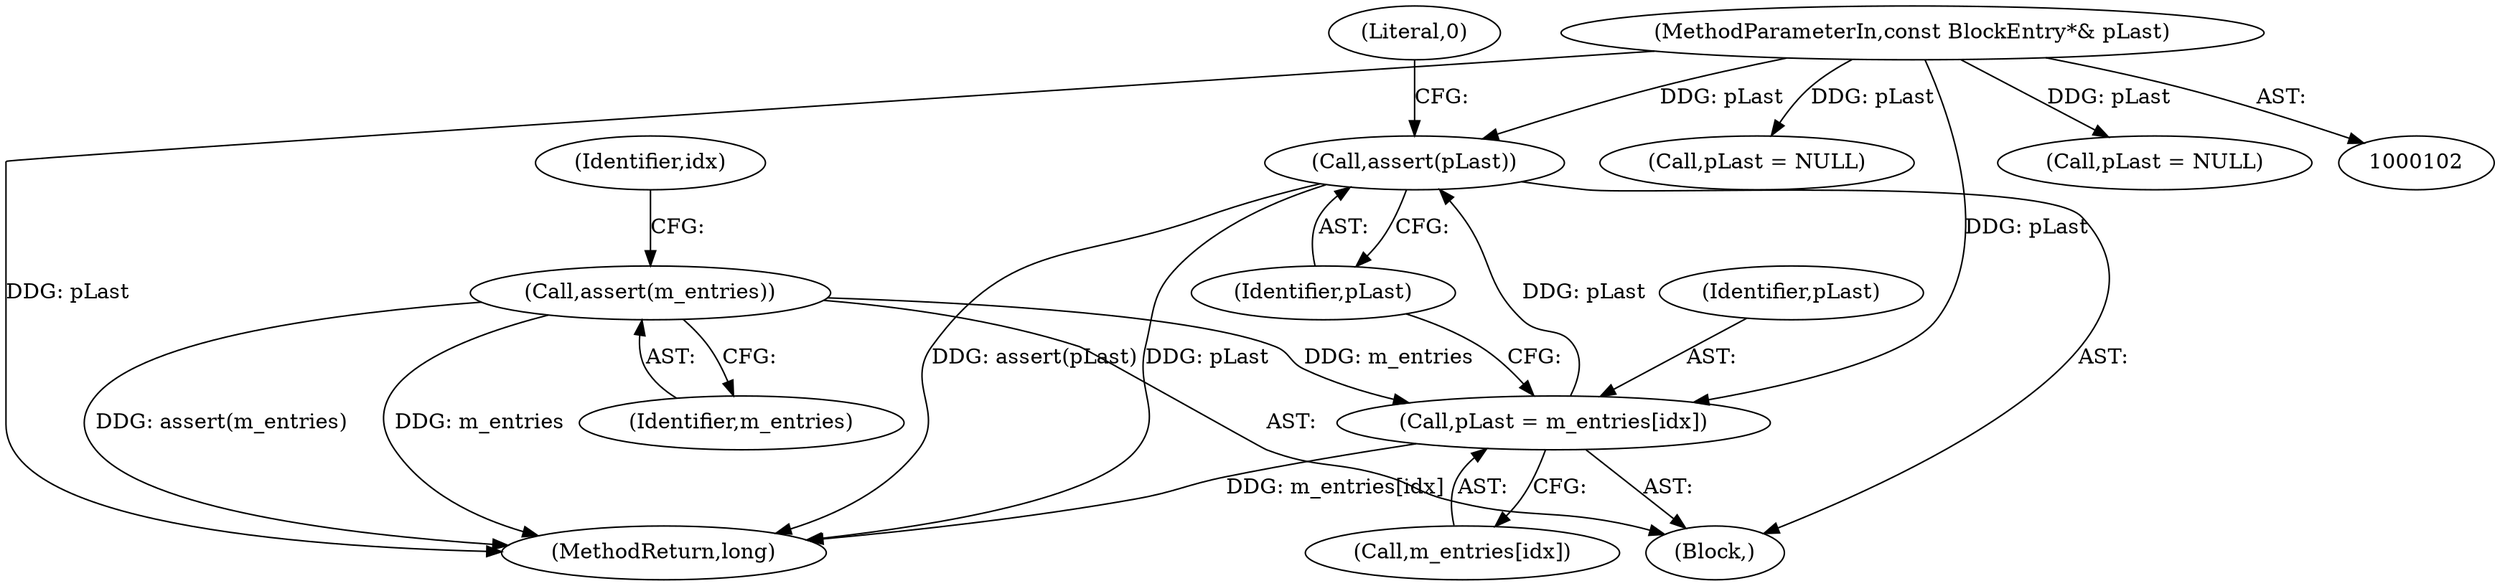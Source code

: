 digraph "1_Android_04839626ed859623901ebd3a5fd483982186b59d_100@API" {
"1000153" [label="(Call,assert(pLast))"];
"1000148" [label="(Call,pLast = m_entries[idx])"];
"1000140" [label="(Call,assert(m_entries))"];
"1000103" [label="(MethodParameterIn,const BlockEntry*& pLast)"];
"1000104" [label="(Block,)"];
"1000144" [label="(Identifier,idx)"];
"1000103" [label="(MethodParameterIn,const BlockEntry*& pLast)"];
"1000141" [label="(Identifier,m_entries)"];
"1000154" [label="(Identifier,pLast)"];
"1000150" [label="(Call,m_entries[idx])"];
"1000149" [label="(Identifier,pLast)"];
"1000120" [label="(Call,pLast = NULL)"];
"1000135" [label="(Call,pLast = NULL)"];
"1000156" [label="(Literal,0)"];
"1000157" [label="(MethodReturn,long)"];
"1000148" [label="(Call,pLast = m_entries[idx])"];
"1000153" [label="(Call,assert(pLast))"];
"1000140" [label="(Call,assert(m_entries))"];
"1000153" -> "1000104"  [label="AST: "];
"1000153" -> "1000154"  [label="CFG: "];
"1000154" -> "1000153"  [label="AST: "];
"1000156" -> "1000153"  [label="CFG: "];
"1000153" -> "1000157"  [label="DDG: pLast"];
"1000153" -> "1000157"  [label="DDG: assert(pLast)"];
"1000148" -> "1000153"  [label="DDG: pLast"];
"1000103" -> "1000153"  [label="DDG: pLast"];
"1000148" -> "1000104"  [label="AST: "];
"1000148" -> "1000150"  [label="CFG: "];
"1000149" -> "1000148"  [label="AST: "];
"1000150" -> "1000148"  [label="AST: "];
"1000154" -> "1000148"  [label="CFG: "];
"1000148" -> "1000157"  [label="DDG: m_entries[idx]"];
"1000140" -> "1000148"  [label="DDG: m_entries"];
"1000103" -> "1000148"  [label="DDG: pLast"];
"1000140" -> "1000104"  [label="AST: "];
"1000140" -> "1000141"  [label="CFG: "];
"1000141" -> "1000140"  [label="AST: "];
"1000144" -> "1000140"  [label="CFG: "];
"1000140" -> "1000157"  [label="DDG: assert(m_entries)"];
"1000140" -> "1000157"  [label="DDG: m_entries"];
"1000103" -> "1000102"  [label="AST: "];
"1000103" -> "1000157"  [label="DDG: pLast"];
"1000103" -> "1000120"  [label="DDG: pLast"];
"1000103" -> "1000135"  [label="DDG: pLast"];
}

